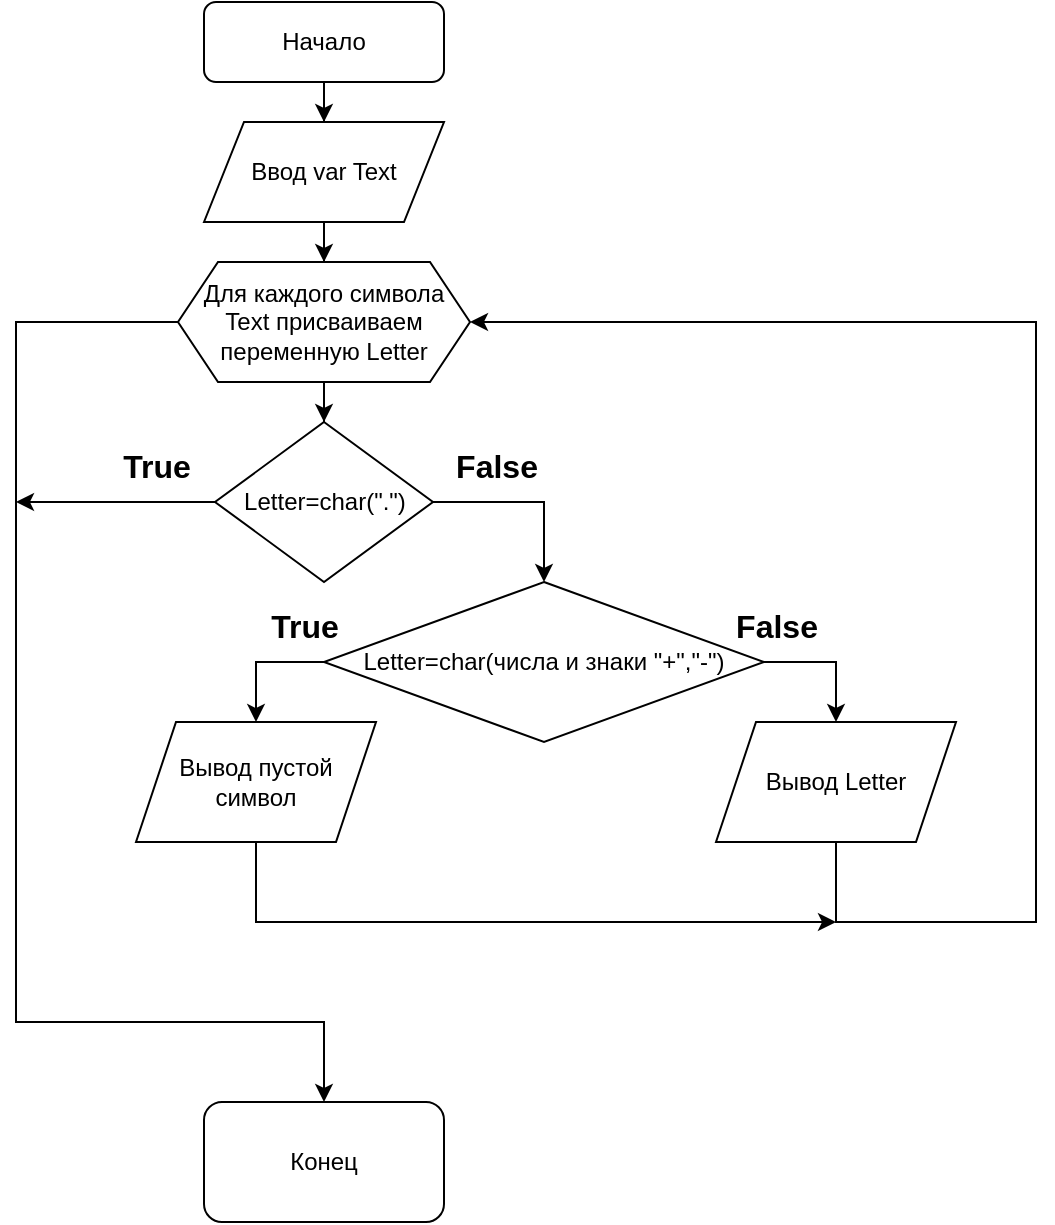 <mxfile version="16.6.4" type="github"><diagram id="SAyvo15KO_TFh_1ClxGs" name="Page-1"><mxGraphModel dx="1243" dy="671" grid="1" gridSize="10" guides="1" tooltips="1" connect="1" arrows="1" fold="1" page="1" pageScale="1" pageWidth="827" pageHeight="1169" math="0" shadow="0"><root><mxCell id="0"/><mxCell id="1" parent="0"/><mxCell id="D81V8QXpKaF_EuMENJrT-4" style="edgeStyle=orthogonalEdgeStyle;rounded=0;orthogonalLoop=1;jettySize=auto;html=1;entryX=0.5;entryY=0;entryDx=0;entryDy=0;" edge="1" parent="1" source="D81V8QXpKaF_EuMENJrT-1" target="D81V8QXpKaF_EuMENJrT-3"><mxGeometry relative="1" as="geometry"/></mxCell><mxCell id="D81V8QXpKaF_EuMENJrT-1" value="Начало" style="rounded=1;whiteSpace=wrap;html=1;" vertex="1" parent="1"><mxGeometry x="354" y="50" width="120" height="40" as="geometry"/></mxCell><mxCell id="D81V8QXpKaF_EuMENJrT-6" style="edgeStyle=orthogonalEdgeStyle;rounded=0;orthogonalLoop=1;jettySize=auto;html=1;entryX=0.5;entryY=0;entryDx=0;entryDy=0;" edge="1" parent="1" source="D81V8QXpKaF_EuMENJrT-3" target="D81V8QXpKaF_EuMENJrT-5"><mxGeometry relative="1" as="geometry"/></mxCell><mxCell id="D81V8QXpKaF_EuMENJrT-3" value="Ввод var Text" style="shape=parallelogram;perimeter=parallelogramPerimeter;whiteSpace=wrap;html=1;fixedSize=1;" vertex="1" parent="1"><mxGeometry x="354" y="110" width="120" height="50" as="geometry"/></mxCell><mxCell id="D81V8QXpKaF_EuMENJrT-8" style="edgeStyle=orthogonalEdgeStyle;rounded=0;orthogonalLoop=1;jettySize=auto;html=1;entryX=0.5;entryY=0;entryDx=0;entryDy=0;" edge="1" parent="1" source="D81V8QXpKaF_EuMENJrT-5" target="D81V8QXpKaF_EuMENJrT-7"><mxGeometry relative="1" as="geometry"/></mxCell><mxCell id="D81V8QXpKaF_EuMENJrT-19" style="edgeStyle=orthogonalEdgeStyle;rounded=0;orthogonalLoop=1;jettySize=auto;html=1;" edge="1" parent="1" source="D81V8QXpKaF_EuMENJrT-5" target="D81V8QXpKaF_EuMENJrT-18"><mxGeometry relative="1" as="geometry"><Array as="points"><mxPoint x="260" y="210"/><mxPoint x="260" y="560"/><mxPoint x="414" y="560"/></Array></mxGeometry></mxCell><mxCell id="D81V8QXpKaF_EuMENJrT-5" value="Для каждого символа Text присваиваем переменную Letter" style="shape=hexagon;perimeter=hexagonPerimeter2;whiteSpace=wrap;html=1;fixedSize=1;" vertex="1" parent="1"><mxGeometry x="341" y="180" width="146" height="60" as="geometry"/></mxCell><mxCell id="D81V8QXpKaF_EuMENJrT-10" style="edgeStyle=orthogonalEdgeStyle;rounded=0;orthogonalLoop=1;jettySize=auto;html=1;entryX=0.5;entryY=0;entryDx=0;entryDy=0;" edge="1" parent="1" source="D81V8QXpKaF_EuMENJrT-7" target="D81V8QXpKaF_EuMENJrT-9"><mxGeometry relative="1" as="geometry"><Array as="points"><mxPoint x="524" y="300"/></Array></mxGeometry></mxCell><mxCell id="D81V8QXpKaF_EuMENJrT-20" style="edgeStyle=orthogonalEdgeStyle;rounded=0;orthogonalLoop=1;jettySize=auto;html=1;" edge="1" parent="1" source="D81V8QXpKaF_EuMENJrT-7"><mxGeometry relative="1" as="geometry"><mxPoint x="260" y="300" as="targetPoint"/></mxGeometry></mxCell><mxCell id="D81V8QXpKaF_EuMENJrT-7" value="Letter=char(&quot;.&quot;)" style="rhombus;whiteSpace=wrap;html=1;" vertex="1" parent="1"><mxGeometry x="359.5" y="260" width="109" height="80" as="geometry"/></mxCell><mxCell id="D81V8QXpKaF_EuMENJrT-13" style="edgeStyle=orthogonalEdgeStyle;rounded=0;orthogonalLoop=1;jettySize=auto;html=1;entryX=0.5;entryY=0;entryDx=0;entryDy=0;" edge="1" parent="1" source="D81V8QXpKaF_EuMENJrT-9" target="D81V8QXpKaF_EuMENJrT-12"><mxGeometry relative="1" as="geometry"><Array as="points"><mxPoint x="380" y="380"/></Array></mxGeometry></mxCell><mxCell id="D81V8QXpKaF_EuMENJrT-15" style="edgeStyle=orthogonalEdgeStyle;rounded=0;orthogonalLoop=1;jettySize=auto;html=1;entryX=0.5;entryY=0;entryDx=0;entryDy=0;" edge="1" parent="1" source="D81V8QXpKaF_EuMENJrT-9" target="D81V8QXpKaF_EuMENJrT-14"><mxGeometry relative="1" as="geometry"><Array as="points"><mxPoint x="670" y="380"/></Array></mxGeometry></mxCell><mxCell id="D81V8QXpKaF_EuMENJrT-9" value="Letter=char(числа и знаки &quot;+&quot;,&quot;-&quot;)" style="rhombus;whiteSpace=wrap;html=1;" vertex="1" parent="1"><mxGeometry x="414" y="340" width="220" height="80" as="geometry"/></mxCell><mxCell id="D81V8QXpKaF_EuMENJrT-17" style="edgeStyle=orthogonalEdgeStyle;rounded=0;orthogonalLoop=1;jettySize=auto;html=1;" edge="1" parent="1" source="D81V8QXpKaF_EuMENJrT-12"><mxGeometry relative="1" as="geometry"><mxPoint x="670" y="510" as="targetPoint"/><Array as="points"><mxPoint x="380" y="510"/></Array></mxGeometry></mxCell><mxCell id="D81V8QXpKaF_EuMENJrT-12" value="Вывод пустой символ" style="shape=parallelogram;perimeter=parallelogramPerimeter;whiteSpace=wrap;html=1;fixedSize=1;" vertex="1" parent="1"><mxGeometry x="320" y="410" width="120" height="60" as="geometry"/></mxCell><mxCell id="D81V8QXpKaF_EuMENJrT-16" style="edgeStyle=orthogonalEdgeStyle;rounded=0;orthogonalLoop=1;jettySize=auto;html=1;entryX=1;entryY=0.5;entryDx=0;entryDy=0;" edge="1" parent="1" source="D81V8QXpKaF_EuMENJrT-14" target="D81V8QXpKaF_EuMENJrT-5"><mxGeometry relative="1" as="geometry"><Array as="points"><mxPoint x="670" y="510"/><mxPoint x="770" y="510"/><mxPoint x="770" y="210"/></Array></mxGeometry></mxCell><mxCell id="D81V8QXpKaF_EuMENJrT-14" value="Вывод Letter" style="shape=parallelogram;perimeter=parallelogramPerimeter;whiteSpace=wrap;html=1;fixedSize=1;" vertex="1" parent="1"><mxGeometry x="610" y="410" width="120" height="60" as="geometry"/></mxCell><mxCell id="D81V8QXpKaF_EuMENJrT-18" value="Конец" style="rounded=1;whiteSpace=wrap;html=1;" vertex="1" parent="1"><mxGeometry x="354" y="600" width="120" height="60" as="geometry"/></mxCell><mxCell id="D81V8QXpKaF_EuMENJrT-21" value="&lt;font style=&quot;font-size: 16px&quot;&gt;True&lt;/font&gt;" style="text;strokeColor=none;fillColor=none;html=1;fontSize=24;fontStyle=1;verticalAlign=middle;align=center;" vertex="1" parent="1"><mxGeometry x="280" y="260" width="100" height="40" as="geometry"/></mxCell><mxCell id="D81V8QXpKaF_EuMENJrT-22" value="&lt;font style=&quot;font-size: 16px&quot;&gt;False&lt;/font&gt;" style="text;strokeColor=none;fillColor=none;html=1;fontSize=24;fontStyle=1;verticalAlign=middle;align=center;" vertex="1" parent="1"><mxGeometry x="450" y="260" width="100" height="40" as="geometry"/></mxCell><mxCell id="D81V8QXpKaF_EuMENJrT-23" value="&lt;font style=&quot;font-size: 16px&quot;&gt;False&lt;/font&gt;" style="text;strokeColor=none;fillColor=none;html=1;fontSize=24;fontStyle=1;verticalAlign=middle;align=center;" vertex="1" parent="1"><mxGeometry x="590" y="340" width="100" height="40" as="geometry"/></mxCell><mxCell id="D81V8QXpKaF_EuMENJrT-24" value="&lt;font style=&quot;font-size: 16px&quot;&gt;True&lt;/font&gt;" style="text;strokeColor=none;fillColor=none;html=1;fontSize=24;fontStyle=1;verticalAlign=middle;align=center;" vertex="1" parent="1"><mxGeometry x="354" y="340" width="100" height="40" as="geometry"/></mxCell></root></mxGraphModel></diagram></mxfile>